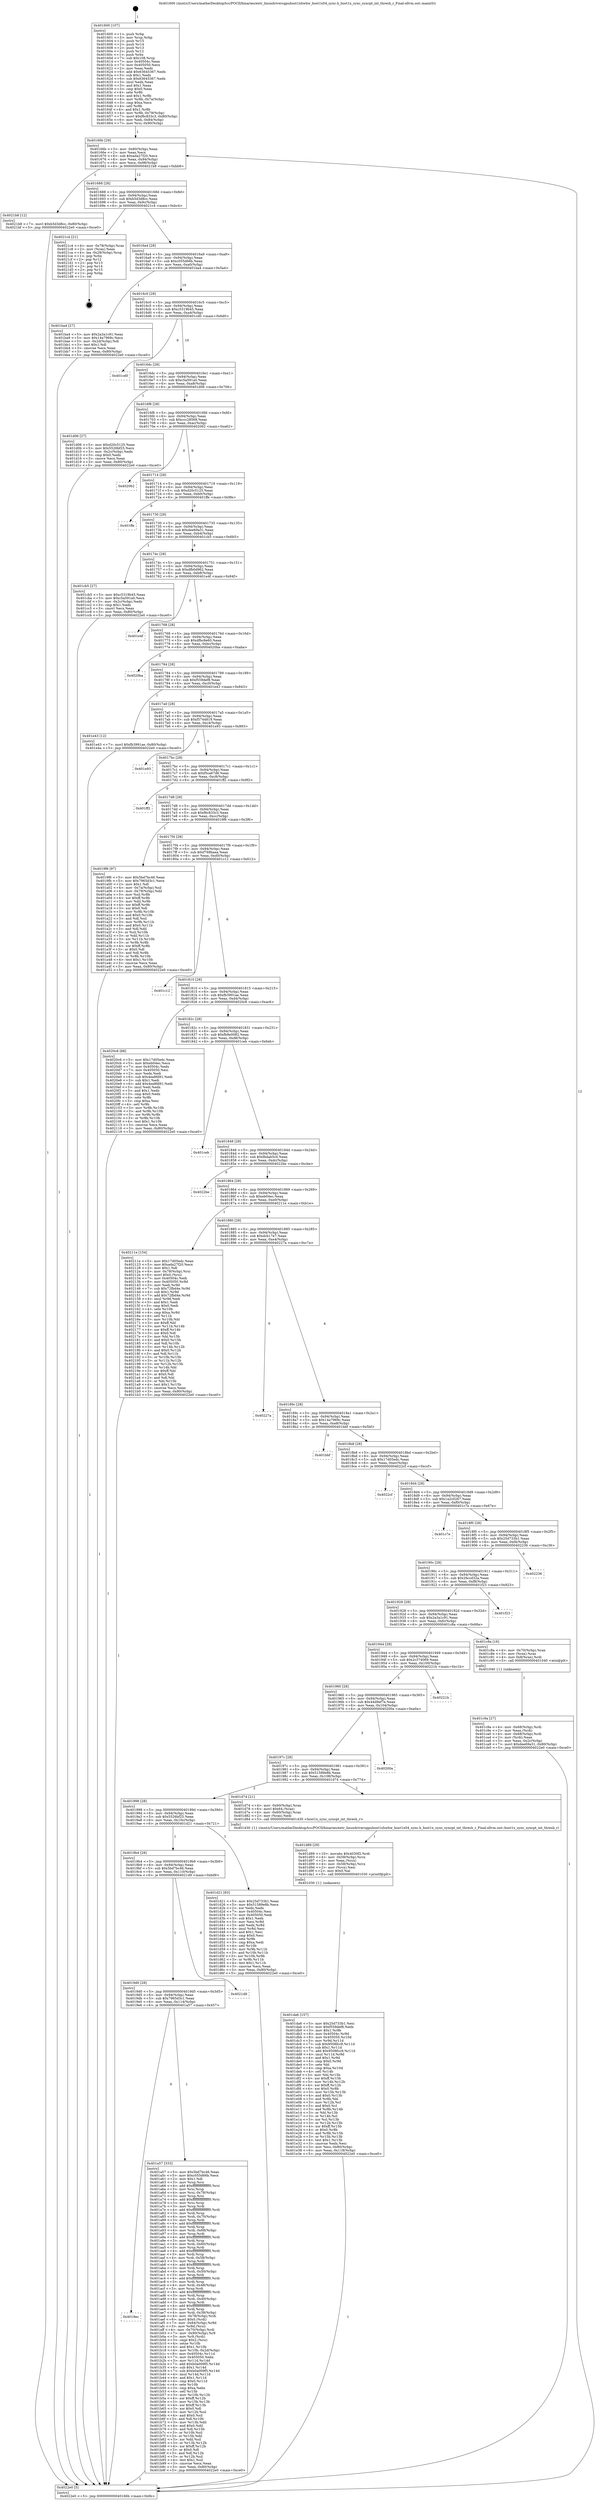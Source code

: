 digraph "0x401600" {
  label = "0x401600 (/mnt/c/Users/mathe/Desktop/tcc/POCII/binaries/extr_linuxdriversgpuhost1xhwhw_host1x04_sync.h_host1x_sync_syncpt_int_thresh_r_Final-ollvm.out::main(0))"
  labelloc = "t"
  node[shape=record]

  Entry [label="",width=0.3,height=0.3,shape=circle,fillcolor=black,style=filled]
  "0x40166b" [label="{
     0x40166b [29]\l
     | [instrs]\l
     &nbsp;&nbsp;0x40166b \<+3\>: mov -0x80(%rbp),%eax\l
     &nbsp;&nbsp;0x40166e \<+2\>: mov %eax,%ecx\l
     &nbsp;&nbsp;0x401670 \<+6\>: sub $0xada27f20,%ecx\l
     &nbsp;&nbsp;0x401676 \<+6\>: mov %eax,-0x94(%rbp)\l
     &nbsp;&nbsp;0x40167c \<+6\>: mov %ecx,-0x98(%rbp)\l
     &nbsp;&nbsp;0x401682 \<+6\>: je 00000000004021b8 \<main+0xbb8\>\l
  }"]
  "0x4021b8" [label="{
     0x4021b8 [12]\l
     | [instrs]\l
     &nbsp;&nbsp;0x4021b8 \<+7\>: movl $0xb5d3d8cc,-0x80(%rbp)\l
     &nbsp;&nbsp;0x4021bf \<+5\>: jmp 00000000004022e0 \<main+0xce0\>\l
  }"]
  "0x401688" [label="{
     0x401688 [28]\l
     | [instrs]\l
     &nbsp;&nbsp;0x401688 \<+5\>: jmp 000000000040168d \<main+0x8d\>\l
     &nbsp;&nbsp;0x40168d \<+6\>: mov -0x94(%rbp),%eax\l
     &nbsp;&nbsp;0x401693 \<+5\>: sub $0xb5d3d8cc,%eax\l
     &nbsp;&nbsp;0x401698 \<+6\>: mov %eax,-0x9c(%rbp)\l
     &nbsp;&nbsp;0x40169e \<+6\>: je 00000000004021c4 \<main+0xbc4\>\l
  }"]
  Exit [label="",width=0.3,height=0.3,shape=circle,fillcolor=black,style=filled,peripheries=2]
  "0x4021c4" [label="{
     0x4021c4 [21]\l
     | [instrs]\l
     &nbsp;&nbsp;0x4021c4 \<+4\>: mov -0x78(%rbp),%rax\l
     &nbsp;&nbsp;0x4021c8 \<+2\>: mov (%rax),%eax\l
     &nbsp;&nbsp;0x4021ca \<+4\>: lea -0x28(%rbp),%rsp\l
     &nbsp;&nbsp;0x4021ce \<+1\>: pop %rbx\l
     &nbsp;&nbsp;0x4021cf \<+2\>: pop %r12\l
     &nbsp;&nbsp;0x4021d1 \<+2\>: pop %r13\l
     &nbsp;&nbsp;0x4021d3 \<+2\>: pop %r14\l
     &nbsp;&nbsp;0x4021d5 \<+2\>: pop %r15\l
     &nbsp;&nbsp;0x4021d7 \<+1\>: pop %rbp\l
     &nbsp;&nbsp;0x4021d8 \<+1\>: ret\l
  }"]
  "0x4016a4" [label="{
     0x4016a4 [28]\l
     | [instrs]\l
     &nbsp;&nbsp;0x4016a4 \<+5\>: jmp 00000000004016a9 \<main+0xa9\>\l
     &nbsp;&nbsp;0x4016a9 \<+6\>: mov -0x94(%rbp),%eax\l
     &nbsp;&nbsp;0x4016af \<+5\>: sub $0xc055d66b,%eax\l
     &nbsp;&nbsp;0x4016b4 \<+6\>: mov %eax,-0xa0(%rbp)\l
     &nbsp;&nbsp;0x4016ba \<+6\>: je 0000000000401ba4 \<main+0x5a4\>\l
  }"]
  "0x401da6" [label="{
     0x401da6 [157]\l
     | [instrs]\l
     &nbsp;&nbsp;0x401da6 \<+5\>: mov $0x25d733b1,%esi\l
     &nbsp;&nbsp;0x401dab \<+5\>: mov $0xf559def8,%edx\l
     &nbsp;&nbsp;0x401db0 \<+3\>: mov $0x1,%r8b\l
     &nbsp;&nbsp;0x401db3 \<+8\>: mov 0x40504c,%r9d\l
     &nbsp;&nbsp;0x401dbb \<+8\>: mov 0x405050,%r10d\l
     &nbsp;&nbsp;0x401dc3 \<+3\>: mov %r9d,%r11d\l
     &nbsp;&nbsp;0x401dc6 \<+7\>: sub $0x9508fcc9,%r11d\l
     &nbsp;&nbsp;0x401dcd \<+4\>: sub $0x1,%r11d\l
     &nbsp;&nbsp;0x401dd1 \<+7\>: add $0x9508fcc9,%r11d\l
     &nbsp;&nbsp;0x401dd8 \<+4\>: imul %r11d,%r9d\l
     &nbsp;&nbsp;0x401ddc \<+4\>: and $0x1,%r9d\l
     &nbsp;&nbsp;0x401de0 \<+4\>: cmp $0x0,%r9d\l
     &nbsp;&nbsp;0x401de4 \<+3\>: sete %bl\l
     &nbsp;&nbsp;0x401de7 \<+4\>: cmp $0xa,%r10d\l
     &nbsp;&nbsp;0x401deb \<+4\>: setl %r14b\l
     &nbsp;&nbsp;0x401def \<+3\>: mov %bl,%r15b\l
     &nbsp;&nbsp;0x401df2 \<+4\>: xor $0xff,%r15b\l
     &nbsp;&nbsp;0x401df6 \<+3\>: mov %r14b,%r12b\l
     &nbsp;&nbsp;0x401df9 \<+4\>: xor $0xff,%r12b\l
     &nbsp;&nbsp;0x401dfd \<+4\>: xor $0x0,%r8b\l
     &nbsp;&nbsp;0x401e01 \<+3\>: mov %r15b,%r13b\l
     &nbsp;&nbsp;0x401e04 \<+4\>: and $0x0,%r13b\l
     &nbsp;&nbsp;0x401e08 \<+3\>: and %r8b,%bl\l
     &nbsp;&nbsp;0x401e0b \<+3\>: mov %r12b,%cl\l
     &nbsp;&nbsp;0x401e0e \<+3\>: and $0x0,%cl\l
     &nbsp;&nbsp;0x401e11 \<+3\>: and %r8b,%r14b\l
     &nbsp;&nbsp;0x401e14 \<+3\>: or %bl,%r13b\l
     &nbsp;&nbsp;0x401e17 \<+3\>: or %r14b,%cl\l
     &nbsp;&nbsp;0x401e1a \<+3\>: xor %cl,%r13b\l
     &nbsp;&nbsp;0x401e1d \<+3\>: or %r12b,%r15b\l
     &nbsp;&nbsp;0x401e20 \<+4\>: xor $0xff,%r15b\l
     &nbsp;&nbsp;0x401e24 \<+4\>: or $0x0,%r8b\l
     &nbsp;&nbsp;0x401e28 \<+3\>: and %r8b,%r15b\l
     &nbsp;&nbsp;0x401e2b \<+3\>: or %r15b,%r13b\l
     &nbsp;&nbsp;0x401e2e \<+4\>: test $0x1,%r13b\l
     &nbsp;&nbsp;0x401e32 \<+3\>: cmovne %edx,%esi\l
     &nbsp;&nbsp;0x401e35 \<+3\>: mov %esi,-0x80(%rbp)\l
     &nbsp;&nbsp;0x401e38 \<+6\>: mov %eax,-0x118(%rbp)\l
     &nbsp;&nbsp;0x401e3e \<+5\>: jmp 00000000004022e0 \<main+0xce0\>\l
  }"]
  "0x401ba4" [label="{
     0x401ba4 [27]\l
     | [instrs]\l
     &nbsp;&nbsp;0x401ba4 \<+5\>: mov $0x2a3a1c91,%eax\l
     &nbsp;&nbsp;0x401ba9 \<+5\>: mov $0x14a7969c,%ecx\l
     &nbsp;&nbsp;0x401bae \<+3\>: mov -0x2d(%rbp),%dl\l
     &nbsp;&nbsp;0x401bb1 \<+3\>: test $0x1,%dl\l
     &nbsp;&nbsp;0x401bb4 \<+3\>: cmovne %ecx,%eax\l
     &nbsp;&nbsp;0x401bb7 \<+3\>: mov %eax,-0x80(%rbp)\l
     &nbsp;&nbsp;0x401bba \<+5\>: jmp 00000000004022e0 \<main+0xce0\>\l
  }"]
  "0x4016c0" [label="{
     0x4016c0 [28]\l
     | [instrs]\l
     &nbsp;&nbsp;0x4016c0 \<+5\>: jmp 00000000004016c5 \<main+0xc5\>\l
     &nbsp;&nbsp;0x4016c5 \<+6\>: mov -0x94(%rbp),%eax\l
     &nbsp;&nbsp;0x4016cb \<+5\>: sub $0xc5319b45,%eax\l
     &nbsp;&nbsp;0x4016d0 \<+6\>: mov %eax,-0xa4(%rbp)\l
     &nbsp;&nbsp;0x4016d6 \<+6\>: je 0000000000401cd0 \<main+0x6d0\>\l
  }"]
  "0x401d89" [label="{
     0x401d89 [29]\l
     | [instrs]\l
     &nbsp;&nbsp;0x401d89 \<+10\>: movabs $0x4030f2,%rdi\l
     &nbsp;&nbsp;0x401d93 \<+4\>: mov -0x58(%rbp),%rcx\l
     &nbsp;&nbsp;0x401d97 \<+2\>: mov %eax,(%rcx)\l
     &nbsp;&nbsp;0x401d99 \<+4\>: mov -0x58(%rbp),%rcx\l
     &nbsp;&nbsp;0x401d9d \<+2\>: mov (%rcx),%esi\l
     &nbsp;&nbsp;0x401d9f \<+2\>: mov $0x0,%al\l
     &nbsp;&nbsp;0x401da1 \<+5\>: call 0000000000401030 \<printf@plt\>\l
     | [calls]\l
     &nbsp;&nbsp;0x401030 \{1\} (unknown)\l
  }"]
  "0x401cd0" [label="{
     0x401cd0\l
  }", style=dashed]
  "0x4016dc" [label="{
     0x4016dc [28]\l
     | [instrs]\l
     &nbsp;&nbsp;0x4016dc \<+5\>: jmp 00000000004016e1 \<main+0xe1\>\l
     &nbsp;&nbsp;0x4016e1 \<+6\>: mov -0x94(%rbp),%eax\l
     &nbsp;&nbsp;0x4016e7 \<+5\>: sub $0xc5a591a0,%eax\l
     &nbsp;&nbsp;0x4016ec \<+6\>: mov %eax,-0xa8(%rbp)\l
     &nbsp;&nbsp;0x4016f2 \<+6\>: je 0000000000401d06 \<main+0x706\>\l
  }"]
  "0x401c9a" [label="{
     0x401c9a [27]\l
     | [instrs]\l
     &nbsp;&nbsp;0x401c9a \<+4\>: mov -0x68(%rbp),%rdi\l
     &nbsp;&nbsp;0x401c9e \<+2\>: mov %eax,(%rdi)\l
     &nbsp;&nbsp;0x401ca0 \<+4\>: mov -0x68(%rbp),%rdi\l
     &nbsp;&nbsp;0x401ca4 \<+2\>: mov (%rdi),%eax\l
     &nbsp;&nbsp;0x401ca6 \<+3\>: mov %eax,-0x2c(%rbp)\l
     &nbsp;&nbsp;0x401ca9 \<+7\>: movl $0xdee69a31,-0x80(%rbp)\l
     &nbsp;&nbsp;0x401cb0 \<+5\>: jmp 00000000004022e0 \<main+0xce0\>\l
  }"]
  "0x401d06" [label="{
     0x401d06 [27]\l
     | [instrs]\l
     &nbsp;&nbsp;0x401d06 \<+5\>: mov $0xd20c5125,%eax\l
     &nbsp;&nbsp;0x401d0b \<+5\>: mov $0x5526bf25,%ecx\l
     &nbsp;&nbsp;0x401d10 \<+3\>: mov -0x2c(%rbp),%edx\l
     &nbsp;&nbsp;0x401d13 \<+3\>: cmp $0x0,%edx\l
     &nbsp;&nbsp;0x401d16 \<+3\>: cmove %ecx,%eax\l
     &nbsp;&nbsp;0x401d19 \<+3\>: mov %eax,-0x80(%rbp)\l
     &nbsp;&nbsp;0x401d1c \<+5\>: jmp 00000000004022e0 \<main+0xce0\>\l
  }"]
  "0x4016f8" [label="{
     0x4016f8 [28]\l
     | [instrs]\l
     &nbsp;&nbsp;0x4016f8 \<+5\>: jmp 00000000004016fd \<main+0xfd\>\l
     &nbsp;&nbsp;0x4016fd \<+6\>: mov -0x94(%rbp),%eax\l
     &nbsp;&nbsp;0x401703 \<+5\>: sub $0xccc28568,%eax\l
     &nbsp;&nbsp;0x401708 \<+6\>: mov %eax,-0xac(%rbp)\l
     &nbsp;&nbsp;0x40170e \<+6\>: je 0000000000402062 \<main+0xa62\>\l
  }"]
  "0x4019ec" [label="{
     0x4019ec\l
  }", style=dashed]
  "0x402062" [label="{
     0x402062\l
  }", style=dashed]
  "0x401714" [label="{
     0x401714 [28]\l
     | [instrs]\l
     &nbsp;&nbsp;0x401714 \<+5\>: jmp 0000000000401719 \<main+0x119\>\l
     &nbsp;&nbsp;0x401719 \<+6\>: mov -0x94(%rbp),%eax\l
     &nbsp;&nbsp;0x40171f \<+5\>: sub $0xd20c5125,%eax\l
     &nbsp;&nbsp;0x401724 \<+6\>: mov %eax,-0xb0(%rbp)\l
     &nbsp;&nbsp;0x40172a \<+6\>: je 0000000000401ffe \<main+0x9fe\>\l
  }"]
  "0x401a57" [label="{
     0x401a57 [333]\l
     | [instrs]\l
     &nbsp;&nbsp;0x401a57 \<+5\>: mov $0x5bd7bc46,%eax\l
     &nbsp;&nbsp;0x401a5c \<+5\>: mov $0xc055d66b,%ecx\l
     &nbsp;&nbsp;0x401a61 \<+2\>: mov $0x1,%dl\l
     &nbsp;&nbsp;0x401a63 \<+3\>: mov %rsp,%rsi\l
     &nbsp;&nbsp;0x401a66 \<+4\>: add $0xfffffffffffffff0,%rsi\l
     &nbsp;&nbsp;0x401a6a \<+3\>: mov %rsi,%rsp\l
     &nbsp;&nbsp;0x401a6d \<+4\>: mov %rsi,-0x78(%rbp)\l
     &nbsp;&nbsp;0x401a71 \<+3\>: mov %rsp,%rsi\l
     &nbsp;&nbsp;0x401a74 \<+4\>: add $0xfffffffffffffff0,%rsi\l
     &nbsp;&nbsp;0x401a78 \<+3\>: mov %rsi,%rsp\l
     &nbsp;&nbsp;0x401a7b \<+3\>: mov %rsp,%rdi\l
     &nbsp;&nbsp;0x401a7e \<+4\>: add $0xfffffffffffffff0,%rdi\l
     &nbsp;&nbsp;0x401a82 \<+3\>: mov %rdi,%rsp\l
     &nbsp;&nbsp;0x401a85 \<+4\>: mov %rdi,-0x70(%rbp)\l
     &nbsp;&nbsp;0x401a89 \<+3\>: mov %rsp,%rdi\l
     &nbsp;&nbsp;0x401a8c \<+4\>: add $0xfffffffffffffff0,%rdi\l
     &nbsp;&nbsp;0x401a90 \<+3\>: mov %rdi,%rsp\l
     &nbsp;&nbsp;0x401a93 \<+4\>: mov %rdi,-0x68(%rbp)\l
     &nbsp;&nbsp;0x401a97 \<+3\>: mov %rsp,%rdi\l
     &nbsp;&nbsp;0x401a9a \<+4\>: add $0xfffffffffffffff0,%rdi\l
     &nbsp;&nbsp;0x401a9e \<+3\>: mov %rdi,%rsp\l
     &nbsp;&nbsp;0x401aa1 \<+4\>: mov %rdi,-0x60(%rbp)\l
     &nbsp;&nbsp;0x401aa5 \<+3\>: mov %rsp,%rdi\l
     &nbsp;&nbsp;0x401aa8 \<+4\>: add $0xfffffffffffffff0,%rdi\l
     &nbsp;&nbsp;0x401aac \<+3\>: mov %rdi,%rsp\l
     &nbsp;&nbsp;0x401aaf \<+4\>: mov %rdi,-0x58(%rbp)\l
     &nbsp;&nbsp;0x401ab3 \<+3\>: mov %rsp,%rdi\l
     &nbsp;&nbsp;0x401ab6 \<+4\>: add $0xfffffffffffffff0,%rdi\l
     &nbsp;&nbsp;0x401aba \<+3\>: mov %rdi,%rsp\l
     &nbsp;&nbsp;0x401abd \<+4\>: mov %rdi,-0x50(%rbp)\l
     &nbsp;&nbsp;0x401ac1 \<+3\>: mov %rsp,%rdi\l
     &nbsp;&nbsp;0x401ac4 \<+4\>: add $0xfffffffffffffff0,%rdi\l
     &nbsp;&nbsp;0x401ac8 \<+3\>: mov %rdi,%rsp\l
     &nbsp;&nbsp;0x401acb \<+4\>: mov %rdi,-0x48(%rbp)\l
     &nbsp;&nbsp;0x401acf \<+3\>: mov %rsp,%rdi\l
     &nbsp;&nbsp;0x401ad2 \<+4\>: add $0xfffffffffffffff0,%rdi\l
     &nbsp;&nbsp;0x401ad6 \<+3\>: mov %rdi,%rsp\l
     &nbsp;&nbsp;0x401ad9 \<+4\>: mov %rdi,-0x40(%rbp)\l
     &nbsp;&nbsp;0x401add \<+3\>: mov %rsp,%rdi\l
     &nbsp;&nbsp;0x401ae0 \<+4\>: add $0xfffffffffffffff0,%rdi\l
     &nbsp;&nbsp;0x401ae4 \<+3\>: mov %rdi,%rsp\l
     &nbsp;&nbsp;0x401ae7 \<+4\>: mov %rdi,-0x38(%rbp)\l
     &nbsp;&nbsp;0x401aeb \<+4\>: mov -0x78(%rbp),%rdi\l
     &nbsp;&nbsp;0x401aef \<+6\>: movl $0x0,(%rdi)\l
     &nbsp;&nbsp;0x401af5 \<+7\>: mov -0x84(%rbp),%r8d\l
     &nbsp;&nbsp;0x401afc \<+3\>: mov %r8d,(%rsi)\l
     &nbsp;&nbsp;0x401aff \<+4\>: mov -0x70(%rbp),%rdi\l
     &nbsp;&nbsp;0x401b03 \<+7\>: mov -0x90(%rbp),%r9\l
     &nbsp;&nbsp;0x401b0a \<+3\>: mov %r9,(%rdi)\l
     &nbsp;&nbsp;0x401b0d \<+3\>: cmpl $0x2,(%rsi)\l
     &nbsp;&nbsp;0x401b10 \<+4\>: setne %r10b\l
     &nbsp;&nbsp;0x401b14 \<+4\>: and $0x1,%r10b\l
     &nbsp;&nbsp;0x401b18 \<+4\>: mov %r10b,-0x2d(%rbp)\l
     &nbsp;&nbsp;0x401b1c \<+8\>: mov 0x40504c,%r11d\l
     &nbsp;&nbsp;0x401b24 \<+7\>: mov 0x405050,%ebx\l
     &nbsp;&nbsp;0x401b2b \<+3\>: mov %r11d,%r14d\l
     &nbsp;&nbsp;0x401b2e \<+7\>: add $0xb0a009f5,%r14d\l
     &nbsp;&nbsp;0x401b35 \<+4\>: sub $0x1,%r14d\l
     &nbsp;&nbsp;0x401b39 \<+7\>: sub $0xb0a009f5,%r14d\l
     &nbsp;&nbsp;0x401b40 \<+4\>: imul %r14d,%r11d\l
     &nbsp;&nbsp;0x401b44 \<+4\>: and $0x1,%r11d\l
     &nbsp;&nbsp;0x401b48 \<+4\>: cmp $0x0,%r11d\l
     &nbsp;&nbsp;0x401b4c \<+4\>: sete %r10b\l
     &nbsp;&nbsp;0x401b50 \<+3\>: cmp $0xa,%ebx\l
     &nbsp;&nbsp;0x401b53 \<+4\>: setl %r15b\l
     &nbsp;&nbsp;0x401b57 \<+3\>: mov %r10b,%r12b\l
     &nbsp;&nbsp;0x401b5a \<+4\>: xor $0xff,%r12b\l
     &nbsp;&nbsp;0x401b5e \<+3\>: mov %r15b,%r13b\l
     &nbsp;&nbsp;0x401b61 \<+4\>: xor $0xff,%r13b\l
     &nbsp;&nbsp;0x401b65 \<+3\>: xor $0x0,%dl\l
     &nbsp;&nbsp;0x401b68 \<+3\>: mov %r12b,%sil\l
     &nbsp;&nbsp;0x401b6b \<+4\>: and $0x0,%sil\l
     &nbsp;&nbsp;0x401b6f \<+3\>: and %dl,%r10b\l
     &nbsp;&nbsp;0x401b72 \<+3\>: mov %r13b,%dil\l
     &nbsp;&nbsp;0x401b75 \<+4\>: and $0x0,%dil\l
     &nbsp;&nbsp;0x401b79 \<+3\>: and %dl,%r15b\l
     &nbsp;&nbsp;0x401b7c \<+3\>: or %r10b,%sil\l
     &nbsp;&nbsp;0x401b7f \<+3\>: or %r15b,%dil\l
     &nbsp;&nbsp;0x401b82 \<+3\>: xor %dil,%sil\l
     &nbsp;&nbsp;0x401b85 \<+3\>: or %r13b,%r12b\l
     &nbsp;&nbsp;0x401b88 \<+4\>: xor $0xff,%r12b\l
     &nbsp;&nbsp;0x401b8c \<+3\>: or $0x0,%dl\l
     &nbsp;&nbsp;0x401b8f \<+3\>: and %dl,%r12b\l
     &nbsp;&nbsp;0x401b92 \<+3\>: or %r12b,%sil\l
     &nbsp;&nbsp;0x401b95 \<+4\>: test $0x1,%sil\l
     &nbsp;&nbsp;0x401b99 \<+3\>: cmovne %ecx,%eax\l
     &nbsp;&nbsp;0x401b9c \<+3\>: mov %eax,-0x80(%rbp)\l
     &nbsp;&nbsp;0x401b9f \<+5\>: jmp 00000000004022e0 \<main+0xce0\>\l
  }"]
  "0x401ffe" [label="{
     0x401ffe\l
  }", style=dashed]
  "0x401730" [label="{
     0x401730 [28]\l
     | [instrs]\l
     &nbsp;&nbsp;0x401730 \<+5\>: jmp 0000000000401735 \<main+0x135\>\l
     &nbsp;&nbsp;0x401735 \<+6\>: mov -0x94(%rbp),%eax\l
     &nbsp;&nbsp;0x40173b \<+5\>: sub $0xdee69a31,%eax\l
     &nbsp;&nbsp;0x401740 \<+6\>: mov %eax,-0xb4(%rbp)\l
     &nbsp;&nbsp;0x401746 \<+6\>: je 0000000000401cb5 \<main+0x6b5\>\l
  }"]
  "0x4019d0" [label="{
     0x4019d0 [28]\l
     | [instrs]\l
     &nbsp;&nbsp;0x4019d0 \<+5\>: jmp 00000000004019d5 \<main+0x3d5\>\l
     &nbsp;&nbsp;0x4019d5 \<+6\>: mov -0x94(%rbp),%eax\l
     &nbsp;&nbsp;0x4019db \<+5\>: sub $0x7965d3c1,%eax\l
     &nbsp;&nbsp;0x4019e0 \<+6\>: mov %eax,-0x114(%rbp)\l
     &nbsp;&nbsp;0x4019e6 \<+6\>: je 0000000000401a57 \<main+0x457\>\l
  }"]
  "0x401cb5" [label="{
     0x401cb5 [27]\l
     | [instrs]\l
     &nbsp;&nbsp;0x401cb5 \<+5\>: mov $0xc5319b45,%eax\l
     &nbsp;&nbsp;0x401cba \<+5\>: mov $0xc5a591a0,%ecx\l
     &nbsp;&nbsp;0x401cbf \<+3\>: mov -0x2c(%rbp),%edx\l
     &nbsp;&nbsp;0x401cc2 \<+3\>: cmp $0x1,%edx\l
     &nbsp;&nbsp;0x401cc5 \<+3\>: cmovl %ecx,%eax\l
     &nbsp;&nbsp;0x401cc8 \<+3\>: mov %eax,-0x80(%rbp)\l
     &nbsp;&nbsp;0x401ccb \<+5\>: jmp 00000000004022e0 \<main+0xce0\>\l
  }"]
  "0x40174c" [label="{
     0x40174c [28]\l
     | [instrs]\l
     &nbsp;&nbsp;0x40174c \<+5\>: jmp 0000000000401751 \<main+0x151\>\l
     &nbsp;&nbsp;0x401751 \<+6\>: mov -0x94(%rbp),%eax\l
     &nbsp;&nbsp;0x401757 \<+5\>: sub $0xdfb0d962,%eax\l
     &nbsp;&nbsp;0x40175c \<+6\>: mov %eax,-0xb8(%rbp)\l
     &nbsp;&nbsp;0x401762 \<+6\>: je 0000000000401e4f \<main+0x84f\>\l
  }"]
  "0x4021d9" [label="{
     0x4021d9\l
  }", style=dashed]
  "0x401e4f" [label="{
     0x401e4f\l
  }", style=dashed]
  "0x401768" [label="{
     0x401768 [28]\l
     | [instrs]\l
     &nbsp;&nbsp;0x401768 \<+5\>: jmp 000000000040176d \<main+0x16d\>\l
     &nbsp;&nbsp;0x40176d \<+6\>: mov -0x94(%rbp),%eax\l
     &nbsp;&nbsp;0x401773 \<+5\>: sub $0xdfbc8e60,%eax\l
     &nbsp;&nbsp;0x401778 \<+6\>: mov %eax,-0xbc(%rbp)\l
     &nbsp;&nbsp;0x40177e \<+6\>: je 00000000004020ba \<main+0xaba\>\l
  }"]
  "0x4019b4" [label="{
     0x4019b4 [28]\l
     | [instrs]\l
     &nbsp;&nbsp;0x4019b4 \<+5\>: jmp 00000000004019b9 \<main+0x3b9\>\l
     &nbsp;&nbsp;0x4019b9 \<+6\>: mov -0x94(%rbp),%eax\l
     &nbsp;&nbsp;0x4019bf \<+5\>: sub $0x5bd7bc46,%eax\l
     &nbsp;&nbsp;0x4019c4 \<+6\>: mov %eax,-0x110(%rbp)\l
     &nbsp;&nbsp;0x4019ca \<+6\>: je 00000000004021d9 \<main+0xbd9\>\l
  }"]
  "0x4020ba" [label="{
     0x4020ba\l
  }", style=dashed]
  "0x401784" [label="{
     0x401784 [28]\l
     | [instrs]\l
     &nbsp;&nbsp;0x401784 \<+5\>: jmp 0000000000401789 \<main+0x189\>\l
     &nbsp;&nbsp;0x401789 \<+6\>: mov -0x94(%rbp),%eax\l
     &nbsp;&nbsp;0x40178f \<+5\>: sub $0xf559def8,%eax\l
     &nbsp;&nbsp;0x401794 \<+6\>: mov %eax,-0xc0(%rbp)\l
     &nbsp;&nbsp;0x40179a \<+6\>: je 0000000000401e43 \<main+0x843\>\l
  }"]
  "0x401d21" [label="{
     0x401d21 [83]\l
     | [instrs]\l
     &nbsp;&nbsp;0x401d21 \<+5\>: mov $0x25d733b1,%eax\l
     &nbsp;&nbsp;0x401d26 \<+5\>: mov $0x51589e8b,%ecx\l
     &nbsp;&nbsp;0x401d2b \<+2\>: xor %edx,%edx\l
     &nbsp;&nbsp;0x401d2d \<+7\>: mov 0x40504c,%esi\l
     &nbsp;&nbsp;0x401d34 \<+7\>: mov 0x405050,%edi\l
     &nbsp;&nbsp;0x401d3b \<+3\>: sub $0x1,%edx\l
     &nbsp;&nbsp;0x401d3e \<+3\>: mov %esi,%r8d\l
     &nbsp;&nbsp;0x401d41 \<+3\>: add %edx,%r8d\l
     &nbsp;&nbsp;0x401d44 \<+4\>: imul %r8d,%esi\l
     &nbsp;&nbsp;0x401d48 \<+3\>: and $0x1,%esi\l
     &nbsp;&nbsp;0x401d4b \<+3\>: cmp $0x0,%esi\l
     &nbsp;&nbsp;0x401d4e \<+4\>: sete %r9b\l
     &nbsp;&nbsp;0x401d52 \<+3\>: cmp $0xa,%edi\l
     &nbsp;&nbsp;0x401d55 \<+4\>: setl %r10b\l
     &nbsp;&nbsp;0x401d59 \<+3\>: mov %r9b,%r11b\l
     &nbsp;&nbsp;0x401d5c \<+3\>: and %r10b,%r11b\l
     &nbsp;&nbsp;0x401d5f \<+3\>: xor %r10b,%r9b\l
     &nbsp;&nbsp;0x401d62 \<+3\>: or %r9b,%r11b\l
     &nbsp;&nbsp;0x401d65 \<+4\>: test $0x1,%r11b\l
     &nbsp;&nbsp;0x401d69 \<+3\>: cmovne %ecx,%eax\l
     &nbsp;&nbsp;0x401d6c \<+3\>: mov %eax,-0x80(%rbp)\l
     &nbsp;&nbsp;0x401d6f \<+5\>: jmp 00000000004022e0 \<main+0xce0\>\l
  }"]
  "0x401e43" [label="{
     0x401e43 [12]\l
     | [instrs]\l
     &nbsp;&nbsp;0x401e43 \<+7\>: movl $0xfb3991ae,-0x80(%rbp)\l
     &nbsp;&nbsp;0x401e4a \<+5\>: jmp 00000000004022e0 \<main+0xce0\>\l
  }"]
  "0x4017a0" [label="{
     0x4017a0 [28]\l
     | [instrs]\l
     &nbsp;&nbsp;0x4017a0 \<+5\>: jmp 00000000004017a5 \<main+0x1a5\>\l
     &nbsp;&nbsp;0x4017a5 \<+6\>: mov -0x94(%rbp),%eax\l
     &nbsp;&nbsp;0x4017ab \<+5\>: sub $0xf5744819,%eax\l
     &nbsp;&nbsp;0x4017b0 \<+6\>: mov %eax,-0xc4(%rbp)\l
     &nbsp;&nbsp;0x4017b6 \<+6\>: je 0000000000401e93 \<main+0x893\>\l
  }"]
  "0x401998" [label="{
     0x401998 [28]\l
     | [instrs]\l
     &nbsp;&nbsp;0x401998 \<+5\>: jmp 000000000040199d \<main+0x39d\>\l
     &nbsp;&nbsp;0x40199d \<+6\>: mov -0x94(%rbp),%eax\l
     &nbsp;&nbsp;0x4019a3 \<+5\>: sub $0x5526bf25,%eax\l
     &nbsp;&nbsp;0x4019a8 \<+6\>: mov %eax,-0x10c(%rbp)\l
     &nbsp;&nbsp;0x4019ae \<+6\>: je 0000000000401d21 \<main+0x721\>\l
  }"]
  "0x401e93" [label="{
     0x401e93\l
  }", style=dashed]
  "0x4017bc" [label="{
     0x4017bc [28]\l
     | [instrs]\l
     &nbsp;&nbsp;0x4017bc \<+5\>: jmp 00000000004017c1 \<main+0x1c1\>\l
     &nbsp;&nbsp;0x4017c1 \<+6\>: mov -0x94(%rbp),%eax\l
     &nbsp;&nbsp;0x4017c7 \<+5\>: sub $0xf5ca67d6,%eax\l
     &nbsp;&nbsp;0x4017cc \<+6\>: mov %eax,-0xc8(%rbp)\l
     &nbsp;&nbsp;0x4017d2 \<+6\>: je 0000000000401ff2 \<main+0x9f2\>\l
  }"]
  "0x401d74" [label="{
     0x401d74 [21]\l
     | [instrs]\l
     &nbsp;&nbsp;0x401d74 \<+4\>: mov -0x60(%rbp),%rax\l
     &nbsp;&nbsp;0x401d78 \<+6\>: movl $0x64,(%rax)\l
     &nbsp;&nbsp;0x401d7e \<+4\>: mov -0x60(%rbp),%rax\l
     &nbsp;&nbsp;0x401d82 \<+2\>: mov (%rax),%edi\l
     &nbsp;&nbsp;0x401d84 \<+5\>: call 0000000000401430 \<host1x_sync_syncpt_int_thresh_r\>\l
     | [calls]\l
     &nbsp;&nbsp;0x401430 \{1\} (/mnt/c/Users/mathe/Desktop/tcc/POCII/binaries/extr_linuxdriversgpuhost1xhwhw_host1x04_sync.h_host1x_sync_syncpt_int_thresh_r_Final-ollvm.out::host1x_sync_syncpt_int_thresh_r)\l
  }"]
  "0x401ff2" [label="{
     0x401ff2\l
  }", style=dashed]
  "0x4017d8" [label="{
     0x4017d8 [28]\l
     | [instrs]\l
     &nbsp;&nbsp;0x4017d8 \<+5\>: jmp 00000000004017dd \<main+0x1dd\>\l
     &nbsp;&nbsp;0x4017dd \<+6\>: mov -0x94(%rbp),%eax\l
     &nbsp;&nbsp;0x4017e3 \<+5\>: sub $0xf6c833c3,%eax\l
     &nbsp;&nbsp;0x4017e8 \<+6\>: mov %eax,-0xcc(%rbp)\l
     &nbsp;&nbsp;0x4017ee \<+6\>: je 00000000004019f6 \<main+0x3f6\>\l
  }"]
  "0x40197c" [label="{
     0x40197c [28]\l
     | [instrs]\l
     &nbsp;&nbsp;0x40197c \<+5\>: jmp 0000000000401981 \<main+0x381\>\l
     &nbsp;&nbsp;0x401981 \<+6\>: mov -0x94(%rbp),%eax\l
     &nbsp;&nbsp;0x401987 \<+5\>: sub $0x51589e8b,%eax\l
     &nbsp;&nbsp;0x40198c \<+6\>: mov %eax,-0x108(%rbp)\l
     &nbsp;&nbsp;0x401992 \<+6\>: je 0000000000401d74 \<main+0x774\>\l
  }"]
  "0x4019f6" [label="{
     0x4019f6 [97]\l
     | [instrs]\l
     &nbsp;&nbsp;0x4019f6 \<+5\>: mov $0x5bd7bc46,%eax\l
     &nbsp;&nbsp;0x4019fb \<+5\>: mov $0x7965d3c1,%ecx\l
     &nbsp;&nbsp;0x401a00 \<+2\>: mov $0x1,%dl\l
     &nbsp;&nbsp;0x401a02 \<+4\>: mov -0x7a(%rbp),%sil\l
     &nbsp;&nbsp;0x401a06 \<+4\>: mov -0x79(%rbp),%dil\l
     &nbsp;&nbsp;0x401a0a \<+3\>: mov %sil,%r8b\l
     &nbsp;&nbsp;0x401a0d \<+4\>: xor $0xff,%r8b\l
     &nbsp;&nbsp;0x401a11 \<+3\>: mov %dil,%r9b\l
     &nbsp;&nbsp;0x401a14 \<+4\>: xor $0xff,%r9b\l
     &nbsp;&nbsp;0x401a18 \<+3\>: xor $0x0,%dl\l
     &nbsp;&nbsp;0x401a1b \<+3\>: mov %r8b,%r10b\l
     &nbsp;&nbsp;0x401a1e \<+4\>: and $0x0,%r10b\l
     &nbsp;&nbsp;0x401a22 \<+3\>: and %dl,%sil\l
     &nbsp;&nbsp;0x401a25 \<+3\>: mov %r9b,%r11b\l
     &nbsp;&nbsp;0x401a28 \<+4\>: and $0x0,%r11b\l
     &nbsp;&nbsp;0x401a2c \<+3\>: and %dl,%dil\l
     &nbsp;&nbsp;0x401a2f \<+3\>: or %sil,%r10b\l
     &nbsp;&nbsp;0x401a32 \<+3\>: or %dil,%r11b\l
     &nbsp;&nbsp;0x401a35 \<+3\>: xor %r11b,%r10b\l
     &nbsp;&nbsp;0x401a38 \<+3\>: or %r9b,%r8b\l
     &nbsp;&nbsp;0x401a3b \<+4\>: xor $0xff,%r8b\l
     &nbsp;&nbsp;0x401a3f \<+3\>: or $0x0,%dl\l
     &nbsp;&nbsp;0x401a42 \<+3\>: and %dl,%r8b\l
     &nbsp;&nbsp;0x401a45 \<+3\>: or %r8b,%r10b\l
     &nbsp;&nbsp;0x401a48 \<+4\>: test $0x1,%r10b\l
     &nbsp;&nbsp;0x401a4c \<+3\>: cmovne %ecx,%eax\l
     &nbsp;&nbsp;0x401a4f \<+3\>: mov %eax,-0x80(%rbp)\l
     &nbsp;&nbsp;0x401a52 \<+5\>: jmp 00000000004022e0 \<main+0xce0\>\l
  }"]
  "0x4017f4" [label="{
     0x4017f4 [28]\l
     | [instrs]\l
     &nbsp;&nbsp;0x4017f4 \<+5\>: jmp 00000000004017f9 \<main+0x1f9\>\l
     &nbsp;&nbsp;0x4017f9 \<+6\>: mov -0x94(%rbp),%eax\l
     &nbsp;&nbsp;0x4017ff \<+5\>: sub $0xf768baea,%eax\l
     &nbsp;&nbsp;0x401804 \<+6\>: mov %eax,-0xd0(%rbp)\l
     &nbsp;&nbsp;0x40180a \<+6\>: je 0000000000401c12 \<main+0x612\>\l
  }"]
  "0x4022e0" [label="{
     0x4022e0 [5]\l
     | [instrs]\l
     &nbsp;&nbsp;0x4022e0 \<+5\>: jmp 000000000040166b \<main+0x6b\>\l
  }"]
  "0x401600" [label="{
     0x401600 [107]\l
     | [instrs]\l
     &nbsp;&nbsp;0x401600 \<+1\>: push %rbp\l
     &nbsp;&nbsp;0x401601 \<+3\>: mov %rsp,%rbp\l
     &nbsp;&nbsp;0x401604 \<+2\>: push %r15\l
     &nbsp;&nbsp;0x401606 \<+2\>: push %r14\l
     &nbsp;&nbsp;0x401608 \<+2\>: push %r13\l
     &nbsp;&nbsp;0x40160a \<+2\>: push %r12\l
     &nbsp;&nbsp;0x40160c \<+1\>: push %rbx\l
     &nbsp;&nbsp;0x40160d \<+7\>: sub $0x108,%rsp\l
     &nbsp;&nbsp;0x401614 \<+7\>: mov 0x40504c,%eax\l
     &nbsp;&nbsp;0x40161b \<+7\>: mov 0x405050,%ecx\l
     &nbsp;&nbsp;0x401622 \<+2\>: mov %eax,%edx\l
     &nbsp;&nbsp;0x401624 \<+6\>: add $0x63645367,%edx\l
     &nbsp;&nbsp;0x40162a \<+3\>: sub $0x1,%edx\l
     &nbsp;&nbsp;0x40162d \<+6\>: sub $0x63645367,%edx\l
     &nbsp;&nbsp;0x401633 \<+3\>: imul %edx,%eax\l
     &nbsp;&nbsp;0x401636 \<+3\>: and $0x1,%eax\l
     &nbsp;&nbsp;0x401639 \<+3\>: cmp $0x0,%eax\l
     &nbsp;&nbsp;0x40163c \<+4\>: sete %r8b\l
     &nbsp;&nbsp;0x401640 \<+4\>: and $0x1,%r8b\l
     &nbsp;&nbsp;0x401644 \<+4\>: mov %r8b,-0x7a(%rbp)\l
     &nbsp;&nbsp;0x401648 \<+3\>: cmp $0xa,%ecx\l
     &nbsp;&nbsp;0x40164b \<+4\>: setl %r8b\l
     &nbsp;&nbsp;0x40164f \<+4\>: and $0x1,%r8b\l
     &nbsp;&nbsp;0x401653 \<+4\>: mov %r8b,-0x79(%rbp)\l
     &nbsp;&nbsp;0x401657 \<+7\>: movl $0xf6c833c3,-0x80(%rbp)\l
     &nbsp;&nbsp;0x40165e \<+6\>: mov %edi,-0x84(%rbp)\l
     &nbsp;&nbsp;0x401664 \<+7\>: mov %rsi,-0x90(%rbp)\l
  }"]
  "0x40200a" [label="{
     0x40200a\l
  }", style=dashed]
  "0x401c12" [label="{
     0x401c12\l
  }", style=dashed]
  "0x401810" [label="{
     0x401810 [28]\l
     | [instrs]\l
     &nbsp;&nbsp;0x401810 \<+5\>: jmp 0000000000401815 \<main+0x215\>\l
     &nbsp;&nbsp;0x401815 \<+6\>: mov -0x94(%rbp),%eax\l
     &nbsp;&nbsp;0x40181b \<+5\>: sub $0xfb3991ae,%eax\l
     &nbsp;&nbsp;0x401820 \<+6\>: mov %eax,-0xd4(%rbp)\l
     &nbsp;&nbsp;0x401826 \<+6\>: je 00000000004020c6 \<main+0xac6\>\l
  }"]
  "0x401960" [label="{
     0x401960 [28]\l
     | [instrs]\l
     &nbsp;&nbsp;0x401960 \<+5\>: jmp 0000000000401965 \<main+0x365\>\l
     &nbsp;&nbsp;0x401965 \<+6\>: mov -0x94(%rbp),%eax\l
     &nbsp;&nbsp;0x40196b \<+5\>: sub $0x44d9ef7e,%eax\l
     &nbsp;&nbsp;0x401970 \<+6\>: mov %eax,-0x104(%rbp)\l
     &nbsp;&nbsp;0x401976 \<+6\>: je 000000000040200a \<main+0xa0a\>\l
  }"]
  "0x4020c6" [label="{
     0x4020c6 [88]\l
     | [instrs]\l
     &nbsp;&nbsp;0x4020c6 \<+5\>: mov $0x17d05edc,%eax\l
     &nbsp;&nbsp;0x4020cb \<+5\>: mov $0xeb04ec,%ecx\l
     &nbsp;&nbsp;0x4020d0 \<+7\>: mov 0x40504c,%edx\l
     &nbsp;&nbsp;0x4020d7 \<+7\>: mov 0x405050,%esi\l
     &nbsp;&nbsp;0x4020de \<+2\>: mov %edx,%edi\l
     &nbsp;&nbsp;0x4020e0 \<+6\>: sub $0x4ea8fd91,%edi\l
     &nbsp;&nbsp;0x4020e6 \<+3\>: sub $0x1,%edi\l
     &nbsp;&nbsp;0x4020e9 \<+6\>: add $0x4ea8fd91,%edi\l
     &nbsp;&nbsp;0x4020ef \<+3\>: imul %edi,%edx\l
     &nbsp;&nbsp;0x4020f2 \<+3\>: and $0x1,%edx\l
     &nbsp;&nbsp;0x4020f5 \<+3\>: cmp $0x0,%edx\l
     &nbsp;&nbsp;0x4020f8 \<+4\>: sete %r8b\l
     &nbsp;&nbsp;0x4020fc \<+3\>: cmp $0xa,%esi\l
     &nbsp;&nbsp;0x4020ff \<+4\>: setl %r9b\l
     &nbsp;&nbsp;0x402103 \<+3\>: mov %r8b,%r10b\l
     &nbsp;&nbsp;0x402106 \<+3\>: and %r9b,%r10b\l
     &nbsp;&nbsp;0x402109 \<+3\>: xor %r9b,%r8b\l
     &nbsp;&nbsp;0x40210c \<+3\>: or %r8b,%r10b\l
     &nbsp;&nbsp;0x40210f \<+4\>: test $0x1,%r10b\l
     &nbsp;&nbsp;0x402113 \<+3\>: cmovne %ecx,%eax\l
     &nbsp;&nbsp;0x402116 \<+3\>: mov %eax,-0x80(%rbp)\l
     &nbsp;&nbsp;0x402119 \<+5\>: jmp 00000000004022e0 \<main+0xce0\>\l
  }"]
  "0x40182c" [label="{
     0x40182c [28]\l
     | [instrs]\l
     &nbsp;&nbsp;0x40182c \<+5\>: jmp 0000000000401831 \<main+0x231\>\l
     &nbsp;&nbsp;0x401831 \<+6\>: mov -0x94(%rbp),%eax\l
     &nbsp;&nbsp;0x401837 \<+5\>: sub $0xfb9e0082,%eax\l
     &nbsp;&nbsp;0x40183c \<+6\>: mov %eax,-0xd8(%rbp)\l
     &nbsp;&nbsp;0x401842 \<+6\>: je 0000000000401ceb \<main+0x6eb\>\l
  }"]
  "0x40221b" [label="{
     0x40221b\l
  }", style=dashed]
  "0x401ceb" [label="{
     0x401ceb\l
  }", style=dashed]
  "0x401848" [label="{
     0x401848 [28]\l
     | [instrs]\l
     &nbsp;&nbsp;0x401848 \<+5\>: jmp 000000000040184d \<main+0x24d\>\l
     &nbsp;&nbsp;0x40184d \<+6\>: mov -0x94(%rbp),%eax\l
     &nbsp;&nbsp;0x401853 \<+5\>: sub $0xfbdab5c0,%eax\l
     &nbsp;&nbsp;0x401858 \<+6\>: mov %eax,-0xdc(%rbp)\l
     &nbsp;&nbsp;0x40185e \<+6\>: je 00000000004022be \<main+0xcbe\>\l
  }"]
  "0x401944" [label="{
     0x401944 [28]\l
     | [instrs]\l
     &nbsp;&nbsp;0x401944 \<+5\>: jmp 0000000000401949 \<main+0x349\>\l
     &nbsp;&nbsp;0x401949 \<+6\>: mov -0x94(%rbp),%eax\l
     &nbsp;&nbsp;0x40194f \<+5\>: sub $0x2c374069,%eax\l
     &nbsp;&nbsp;0x401954 \<+6\>: mov %eax,-0x100(%rbp)\l
     &nbsp;&nbsp;0x40195a \<+6\>: je 000000000040221b \<main+0xc1b\>\l
  }"]
  "0x4022be" [label="{
     0x4022be\l
  }", style=dashed]
  "0x401864" [label="{
     0x401864 [28]\l
     | [instrs]\l
     &nbsp;&nbsp;0x401864 \<+5\>: jmp 0000000000401869 \<main+0x269\>\l
     &nbsp;&nbsp;0x401869 \<+6\>: mov -0x94(%rbp),%eax\l
     &nbsp;&nbsp;0x40186f \<+5\>: sub $0xeb04ec,%eax\l
     &nbsp;&nbsp;0x401874 \<+6\>: mov %eax,-0xe0(%rbp)\l
     &nbsp;&nbsp;0x40187a \<+6\>: je 000000000040211e \<main+0xb1e\>\l
  }"]
  "0x401c8a" [label="{
     0x401c8a [16]\l
     | [instrs]\l
     &nbsp;&nbsp;0x401c8a \<+4\>: mov -0x70(%rbp),%rax\l
     &nbsp;&nbsp;0x401c8e \<+3\>: mov (%rax),%rax\l
     &nbsp;&nbsp;0x401c91 \<+4\>: mov 0x8(%rax),%rdi\l
     &nbsp;&nbsp;0x401c95 \<+5\>: call 0000000000401040 \<atoi@plt\>\l
     | [calls]\l
     &nbsp;&nbsp;0x401040 \{1\} (unknown)\l
  }"]
  "0x40211e" [label="{
     0x40211e [154]\l
     | [instrs]\l
     &nbsp;&nbsp;0x40211e \<+5\>: mov $0x17d05edc,%eax\l
     &nbsp;&nbsp;0x402123 \<+5\>: mov $0xada27f20,%ecx\l
     &nbsp;&nbsp;0x402128 \<+2\>: mov $0x1,%dl\l
     &nbsp;&nbsp;0x40212a \<+4\>: mov -0x78(%rbp),%rsi\l
     &nbsp;&nbsp;0x40212e \<+6\>: movl $0x0,(%rsi)\l
     &nbsp;&nbsp;0x402134 \<+7\>: mov 0x40504c,%edi\l
     &nbsp;&nbsp;0x40213b \<+8\>: mov 0x405050,%r8d\l
     &nbsp;&nbsp;0x402143 \<+3\>: mov %edi,%r9d\l
     &nbsp;&nbsp;0x402146 \<+7\>: sub $0x72fbd4e,%r9d\l
     &nbsp;&nbsp;0x40214d \<+4\>: sub $0x1,%r9d\l
     &nbsp;&nbsp;0x402151 \<+7\>: add $0x72fbd4e,%r9d\l
     &nbsp;&nbsp;0x402158 \<+4\>: imul %r9d,%edi\l
     &nbsp;&nbsp;0x40215c \<+3\>: and $0x1,%edi\l
     &nbsp;&nbsp;0x40215f \<+3\>: cmp $0x0,%edi\l
     &nbsp;&nbsp;0x402162 \<+4\>: sete %r10b\l
     &nbsp;&nbsp;0x402166 \<+4\>: cmp $0xa,%r8d\l
     &nbsp;&nbsp;0x40216a \<+4\>: setl %r11b\l
     &nbsp;&nbsp;0x40216e \<+3\>: mov %r10b,%bl\l
     &nbsp;&nbsp;0x402171 \<+3\>: xor $0xff,%bl\l
     &nbsp;&nbsp;0x402174 \<+3\>: mov %r11b,%r14b\l
     &nbsp;&nbsp;0x402177 \<+4\>: xor $0xff,%r14b\l
     &nbsp;&nbsp;0x40217b \<+3\>: xor $0x0,%dl\l
     &nbsp;&nbsp;0x40217e \<+3\>: mov %bl,%r15b\l
     &nbsp;&nbsp;0x402181 \<+4\>: and $0x0,%r15b\l
     &nbsp;&nbsp;0x402185 \<+3\>: and %dl,%r10b\l
     &nbsp;&nbsp;0x402188 \<+3\>: mov %r14b,%r12b\l
     &nbsp;&nbsp;0x40218b \<+4\>: and $0x0,%r12b\l
     &nbsp;&nbsp;0x40218f \<+3\>: and %dl,%r11b\l
     &nbsp;&nbsp;0x402192 \<+3\>: or %r10b,%r15b\l
     &nbsp;&nbsp;0x402195 \<+3\>: or %r11b,%r12b\l
     &nbsp;&nbsp;0x402198 \<+3\>: xor %r12b,%r15b\l
     &nbsp;&nbsp;0x40219b \<+3\>: or %r14b,%bl\l
     &nbsp;&nbsp;0x40219e \<+3\>: xor $0xff,%bl\l
     &nbsp;&nbsp;0x4021a1 \<+3\>: or $0x0,%dl\l
     &nbsp;&nbsp;0x4021a4 \<+2\>: and %dl,%bl\l
     &nbsp;&nbsp;0x4021a6 \<+3\>: or %bl,%r15b\l
     &nbsp;&nbsp;0x4021a9 \<+4\>: test $0x1,%r15b\l
     &nbsp;&nbsp;0x4021ad \<+3\>: cmovne %ecx,%eax\l
     &nbsp;&nbsp;0x4021b0 \<+3\>: mov %eax,-0x80(%rbp)\l
     &nbsp;&nbsp;0x4021b3 \<+5\>: jmp 00000000004022e0 \<main+0xce0\>\l
  }"]
  "0x401880" [label="{
     0x401880 [28]\l
     | [instrs]\l
     &nbsp;&nbsp;0x401880 \<+5\>: jmp 0000000000401885 \<main+0x285\>\l
     &nbsp;&nbsp;0x401885 \<+6\>: mov -0x94(%rbp),%eax\l
     &nbsp;&nbsp;0x40188b \<+5\>: sub $0xdcb17e7,%eax\l
     &nbsp;&nbsp;0x401890 \<+6\>: mov %eax,-0xe4(%rbp)\l
     &nbsp;&nbsp;0x401896 \<+6\>: je 000000000040227a \<main+0xc7a\>\l
  }"]
  "0x401928" [label="{
     0x401928 [28]\l
     | [instrs]\l
     &nbsp;&nbsp;0x401928 \<+5\>: jmp 000000000040192d \<main+0x32d\>\l
     &nbsp;&nbsp;0x40192d \<+6\>: mov -0x94(%rbp),%eax\l
     &nbsp;&nbsp;0x401933 \<+5\>: sub $0x2a3a1c91,%eax\l
     &nbsp;&nbsp;0x401938 \<+6\>: mov %eax,-0xfc(%rbp)\l
     &nbsp;&nbsp;0x40193e \<+6\>: je 0000000000401c8a \<main+0x68a\>\l
  }"]
  "0x40227a" [label="{
     0x40227a\l
  }", style=dashed]
  "0x40189c" [label="{
     0x40189c [28]\l
     | [instrs]\l
     &nbsp;&nbsp;0x40189c \<+5\>: jmp 00000000004018a1 \<main+0x2a1\>\l
     &nbsp;&nbsp;0x4018a1 \<+6\>: mov -0x94(%rbp),%eax\l
     &nbsp;&nbsp;0x4018a7 \<+5\>: sub $0x14a7969c,%eax\l
     &nbsp;&nbsp;0x4018ac \<+6\>: mov %eax,-0xe8(%rbp)\l
     &nbsp;&nbsp;0x4018b2 \<+6\>: je 0000000000401bbf \<main+0x5bf\>\l
  }"]
  "0x401f23" [label="{
     0x401f23\l
  }", style=dashed]
  "0x401bbf" [label="{
     0x401bbf\l
  }", style=dashed]
  "0x4018b8" [label="{
     0x4018b8 [28]\l
     | [instrs]\l
     &nbsp;&nbsp;0x4018b8 \<+5\>: jmp 00000000004018bd \<main+0x2bd\>\l
     &nbsp;&nbsp;0x4018bd \<+6\>: mov -0x94(%rbp),%eax\l
     &nbsp;&nbsp;0x4018c3 \<+5\>: sub $0x17d05edc,%eax\l
     &nbsp;&nbsp;0x4018c8 \<+6\>: mov %eax,-0xec(%rbp)\l
     &nbsp;&nbsp;0x4018ce \<+6\>: je 00000000004022cf \<main+0xccf\>\l
  }"]
  "0x40190c" [label="{
     0x40190c [28]\l
     | [instrs]\l
     &nbsp;&nbsp;0x40190c \<+5\>: jmp 0000000000401911 \<main+0x311\>\l
     &nbsp;&nbsp;0x401911 \<+6\>: mov -0x94(%rbp),%eax\l
     &nbsp;&nbsp;0x401917 \<+5\>: sub $0x26ccd32a,%eax\l
     &nbsp;&nbsp;0x40191c \<+6\>: mov %eax,-0xf8(%rbp)\l
     &nbsp;&nbsp;0x401922 \<+6\>: je 0000000000401f23 \<main+0x923\>\l
  }"]
  "0x4022cf" [label="{
     0x4022cf\l
  }", style=dashed]
  "0x4018d4" [label="{
     0x4018d4 [28]\l
     | [instrs]\l
     &nbsp;&nbsp;0x4018d4 \<+5\>: jmp 00000000004018d9 \<main+0x2d9\>\l
     &nbsp;&nbsp;0x4018d9 \<+6\>: mov -0x94(%rbp),%eax\l
     &nbsp;&nbsp;0x4018df \<+5\>: sub $0x1a2c0267,%eax\l
     &nbsp;&nbsp;0x4018e4 \<+6\>: mov %eax,-0xf0(%rbp)\l
     &nbsp;&nbsp;0x4018ea \<+6\>: je 0000000000401c7e \<main+0x67e\>\l
  }"]
  "0x402236" [label="{
     0x402236\l
  }", style=dashed]
  "0x401c7e" [label="{
     0x401c7e\l
  }", style=dashed]
  "0x4018f0" [label="{
     0x4018f0 [28]\l
     | [instrs]\l
     &nbsp;&nbsp;0x4018f0 \<+5\>: jmp 00000000004018f5 \<main+0x2f5\>\l
     &nbsp;&nbsp;0x4018f5 \<+6\>: mov -0x94(%rbp),%eax\l
     &nbsp;&nbsp;0x4018fb \<+5\>: sub $0x25d733b1,%eax\l
     &nbsp;&nbsp;0x401900 \<+6\>: mov %eax,-0xf4(%rbp)\l
     &nbsp;&nbsp;0x401906 \<+6\>: je 0000000000402236 \<main+0xc36\>\l
  }"]
  Entry -> "0x401600" [label=" 1"]
  "0x40166b" -> "0x4021b8" [label=" 1"]
  "0x40166b" -> "0x401688" [label=" 12"]
  "0x4021c4" -> Exit [label=" 1"]
  "0x401688" -> "0x4021c4" [label=" 1"]
  "0x401688" -> "0x4016a4" [label=" 11"]
  "0x4021b8" -> "0x4022e0" [label=" 1"]
  "0x4016a4" -> "0x401ba4" [label=" 1"]
  "0x4016a4" -> "0x4016c0" [label=" 10"]
  "0x40211e" -> "0x4022e0" [label=" 1"]
  "0x4016c0" -> "0x401cd0" [label=" 0"]
  "0x4016c0" -> "0x4016dc" [label=" 10"]
  "0x4020c6" -> "0x4022e0" [label=" 1"]
  "0x4016dc" -> "0x401d06" [label=" 1"]
  "0x4016dc" -> "0x4016f8" [label=" 9"]
  "0x401e43" -> "0x4022e0" [label=" 1"]
  "0x4016f8" -> "0x402062" [label=" 0"]
  "0x4016f8" -> "0x401714" [label=" 9"]
  "0x401d89" -> "0x401da6" [label=" 1"]
  "0x401714" -> "0x401ffe" [label=" 0"]
  "0x401714" -> "0x401730" [label=" 9"]
  "0x401d74" -> "0x401d89" [label=" 1"]
  "0x401730" -> "0x401cb5" [label=" 1"]
  "0x401730" -> "0x40174c" [label=" 8"]
  "0x401d06" -> "0x4022e0" [label=" 1"]
  "0x40174c" -> "0x401e4f" [label=" 0"]
  "0x40174c" -> "0x401768" [label=" 8"]
  "0x401cb5" -> "0x4022e0" [label=" 1"]
  "0x401768" -> "0x4020ba" [label=" 0"]
  "0x401768" -> "0x401784" [label=" 8"]
  "0x401c8a" -> "0x401c9a" [label=" 1"]
  "0x401784" -> "0x401e43" [label=" 1"]
  "0x401784" -> "0x4017a0" [label=" 7"]
  "0x401ba4" -> "0x4022e0" [label=" 1"]
  "0x4017a0" -> "0x401e93" [label=" 0"]
  "0x4017a0" -> "0x4017bc" [label=" 7"]
  "0x401da6" -> "0x4022e0" [label=" 1"]
  "0x4017bc" -> "0x401ff2" [label=" 0"]
  "0x4017bc" -> "0x4017d8" [label=" 7"]
  "0x4019d0" -> "0x4019ec" [label=" 0"]
  "0x4017d8" -> "0x4019f6" [label=" 1"]
  "0x4017d8" -> "0x4017f4" [label=" 6"]
  "0x4019f6" -> "0x4022e0" [label=" 1"]
  "0x401600" -> "0x40166b" [label=" 1"]
  "0x4022e0" -> "0x40166b" [label=" 12"]
  "0x401d21" -> "0x4022e0" [label=" 1"]
  "0x4017f4" -> "0x401c12" [label=" 0"]
  "0x4017f4" -> "0x401810" [label=" 6"]
  "0x4019b4" -> "0x4019d0" [label=" 1"]
  "0x401810" -> "0x4020c6" [label=" 1"]
  "0x401810" -> "0x40182c" [label=" 5"]
  "0x401c9a" -> "0x4022e0" [label=" 1"]
  "0x40182c" -> "0x401ceb" [label=" 0"]
  "0x40182c" -> "0x401848" [label=" 5"]
  "0x401998" -> "0x4019b4" [label=" 1"]
  "0x401848" -> "0x4022be" [label=" 0"]
  "0x401848" -> "0x401864" [label=" 5"]
  "0x401a57" -> "0x4022e0" [label=" 1"]
  "0x401864" -> "0x40211e" [label=" 1"]
  "0x401864" -> "0x401880" [label=" 4"]
  "0x40197c" -> "0x401998" [label=" 2"]
  "0x401880" -> "0x40227a" [label=" 0"]
  "0x401880" -> "0x40189c" [label=" 4"]
  "0x4019d0" -> "0x401a57" [label=" 1"]
  "0x40189c" -> "0x401bbf" [label=" 0"]
  "0x40189c" -> "0x4018b8" [label=" 4"]
  "0x401960" -> "0x40197c" [label=" 3"]
  "0x4018b8" -> "0x4022cf" [label=" 0"]
  "0x4018b8" -> "0x4018d4" [label=" 4"]
  "0x4019b4" -> "0x4021d9" [label=" 0"]
  "0x4018d4" -> "0x401c7e" [label=" 0"]
  "0x4018d4" -> "0x4018f0" [label=" 4"]
  "0x401944" -> "0x401960" [label=" 3"]
  "0x4018f0" -> "0x402236" [label=" 0"]
  "0x4018f0" -> "0x40190c" [label=" 4"]
  "0x401960" -> "0x40200a" [label=" 0"]
  "0x40190c" -> "0x401f23" [label=" 0"]
  "0x40190c" -> "0x401928" [label=" 4"]
  "0x40197c" -> "0x401d74" [label=" 1"]
  "0x401928" -> "0x401c8a" [label=" 1"]
  "0x401928" -> "0x401944" [label=" 3"]
  "0x401998" -> "0x401d21" [label=" 1"]
  "0x401944" -> "0x40221b" [label=" 0"]
}
